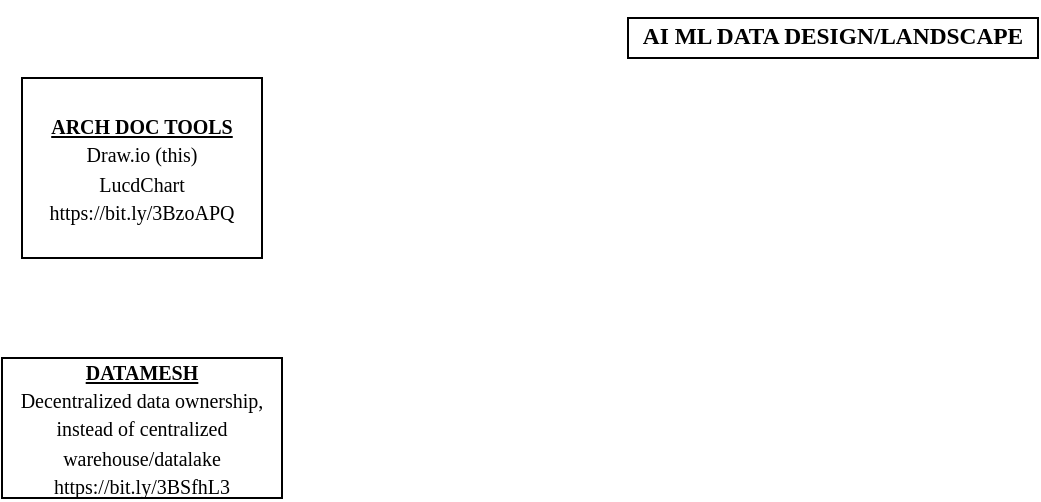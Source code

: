 <mxfile version="16.6.1" type="github" pages="2">
  <diagram id="a2a4jb19CR6dUdZn-9Eb" name="Tools, Flow">
    <mxGraphModel dx="1088" dy="1766" grid="1" gridSize="10" guides="1" tooltips="1" connect="1" arrows="1" fold="1" page="1" pageScale="1" pageWidth="850" pageHeight="1100" math="0" shadow="0">
      <root>
        <mxCell id="0" />
        <mxCell id="1" parent="0" />
        <mxCell id="i0Whe7Mssrt0_K8Z1QNL-1" value="&lt;font style=&quot;font-size: 10px&quot;&gt;&lt;font face=&quot;Tahoma&quot;&gt;&lt;b&gt;&lt;u&gt;ARCH DOC TOOLS&lt;/u&gt;&lt;/b&gt;&lt;br&gt;&lt;/font&gt;&lt;span style=&quot;font-family: &amp;#34;tahoma&amp;#34;&quot;&gt;Draw.io (this)&lt;/span&gt;&lt;br&gt;&lt;span style=&quot;font-family: &amp;#34;tahoma&amp;#34;&quot;&gt;LucdChart&lt;/span&gt;&lt;br&gt;&lt;span style=&quot;font-family: &amp;#34;tahoma&amp;#34;&quot;&gt;https://bit.ly/3BzoAPQ&lt;/span&gt;&lt;/font&gt;" style="rounded=0;whiteSpace=wrap;html=1;" parent="1" vertex="1">
          <mxGeometry x="20" y="-1050" width="120" height="90" as="geometry" />
        </mxCell>
        <mxCell id="i0Whe7Mssrt0_K8Z1QNL-2" value="&lt;h3&gt;&lt;b&gt;AI ML DATA DESIGN/LANDSCAPE&lt;/b&gt;&lt;/h3&gt;" style="rounded=0;whiteSpace=wrap;html=1;fontFamily=Tahoma;fontSize=10;" parent="1" vertex="1">
          <mxGeometry x="323" y="-1080" width="205" height="20" as="geometry" />
        </mxCell>
        <mxCell id="leLisg9o3ogEqdWQf6s7-1" value="&lt;font face=&quot;Tahoma&quot; style=&quot;font-size: 10px&quot;&gt;&lt;b&gt;&lt;u&gt;DATAMESH&lt;/u&gt;&lt;/b&gt;&lt;br&gt;&lt;font&gt;Decentralized data ownership, instead of centralized warehouse/datalake&lt;br&gt;https://bit.ly/3BSfhL3&lt;/font&gt;&lt;/font&gt;" style="rounded=0;whiteSpace=wrap;html=1;" vertex="1" parent="1">
          <mxGeometry x="10" y="-910" width="140" height="70" as="geometry" />
        </mxCell>
      </root>
    </mxGraphModel>
  </diagram>
  <diagram id="4wZ8OSLDiBIdzukbMKty" name="Job Roles">
    <mxGraphModel dx="1043" dy="571" grid="1" gridSize="10" guides="1" tooltips="1" connect="1" arrows="1" fold="1" page="1" pageScale="1" pageWidth="850" pageHeight="1100" math="0" shadow="0">
      <root>
        <mxCell id="dsliJA69AC2y1WkUm3Z2-0" />
        <mxCell id="dsliJA69AC2y1WkUm3Z2-1" parent="dsliJA69AC2y1WkUm3Z2-0" />
        <mxCell id="dsliJA69AC2y1WkUm3Z2-2" value="&lt;b&gt;&lt;u&gt;Data Engineer&lt;/u&gt;&lt;/b&gt;&lt;br&gt;Prepares and Maintain Infra" style="rounded=0;whiteSpace=wrap;html=1;" vertex="1" parent="dsliJA69AC2y1WkUm3Z2-1">
          <mxGeometry x="20" y="60" width="120" height="60" as="geometry" />
        </mxCell>
        <mxCell id="dsliJA69AC2y1WkUm3Z2-3" value="Data Analyst&lt;br&gt;Uses data to answer questions and solve problems" style="rounded=0;whiteSpace=wrap;html=1;" vertex="1" parent="dsliJA69AC2y1WkUm3Z2-1">
          <mxGeometry x="280" y="60" width="120" height="60" as="geometry" />
        </mxCell>
        <mxCell id="dsliJA69AC2y1WkUm3Z2-4" value="Analytics Engineer" style="rounded=0;whiteSpace=wrap;html=1;" vertex="1" parent="dsliJA69AC2y1WkUm3Z2-1">
          <mxGeometry x="150" y="60" width="120" height="60" as="geometry" />
        </mxCell>
        <mxCell id="dsliJA69AC2y1WkUm3Z2-5" value="&lt;h2&gt;Data Team&lt;/h2&gt;" style="rounded=0;whiteSpace=wrap;html=1;" vertex="1" parent="dsliJA69AC2y1WkUm3Z2-1">
          <mxGeometry x="20" y="20" width="380" height="30" as="geometry" />
        </mxCell>
        <mxCell id="o7gh7QCMs30_Cbfeihpv-0" value="&lt;font style=&quot;font-size: 8px&quot;&gt;Credits: &lt;a href=&quot;https://bit.ly/3oXoSuL&quot;&gt;Data Engineering Zoom Camp&lt;/a&gt;&lt;/font&gt;" style="rounded=0;whiteSpace=wrap;html=1;" vertex="1" parent="dsliJA69AC2y1WkUm3Z2-1">
          <mxGeometry x="20" y="130" width="150" height="20" as="geometry" />
        </mxCell>
      </root>
    </mxGraphModel>
  </diagram>
</mxfile>
